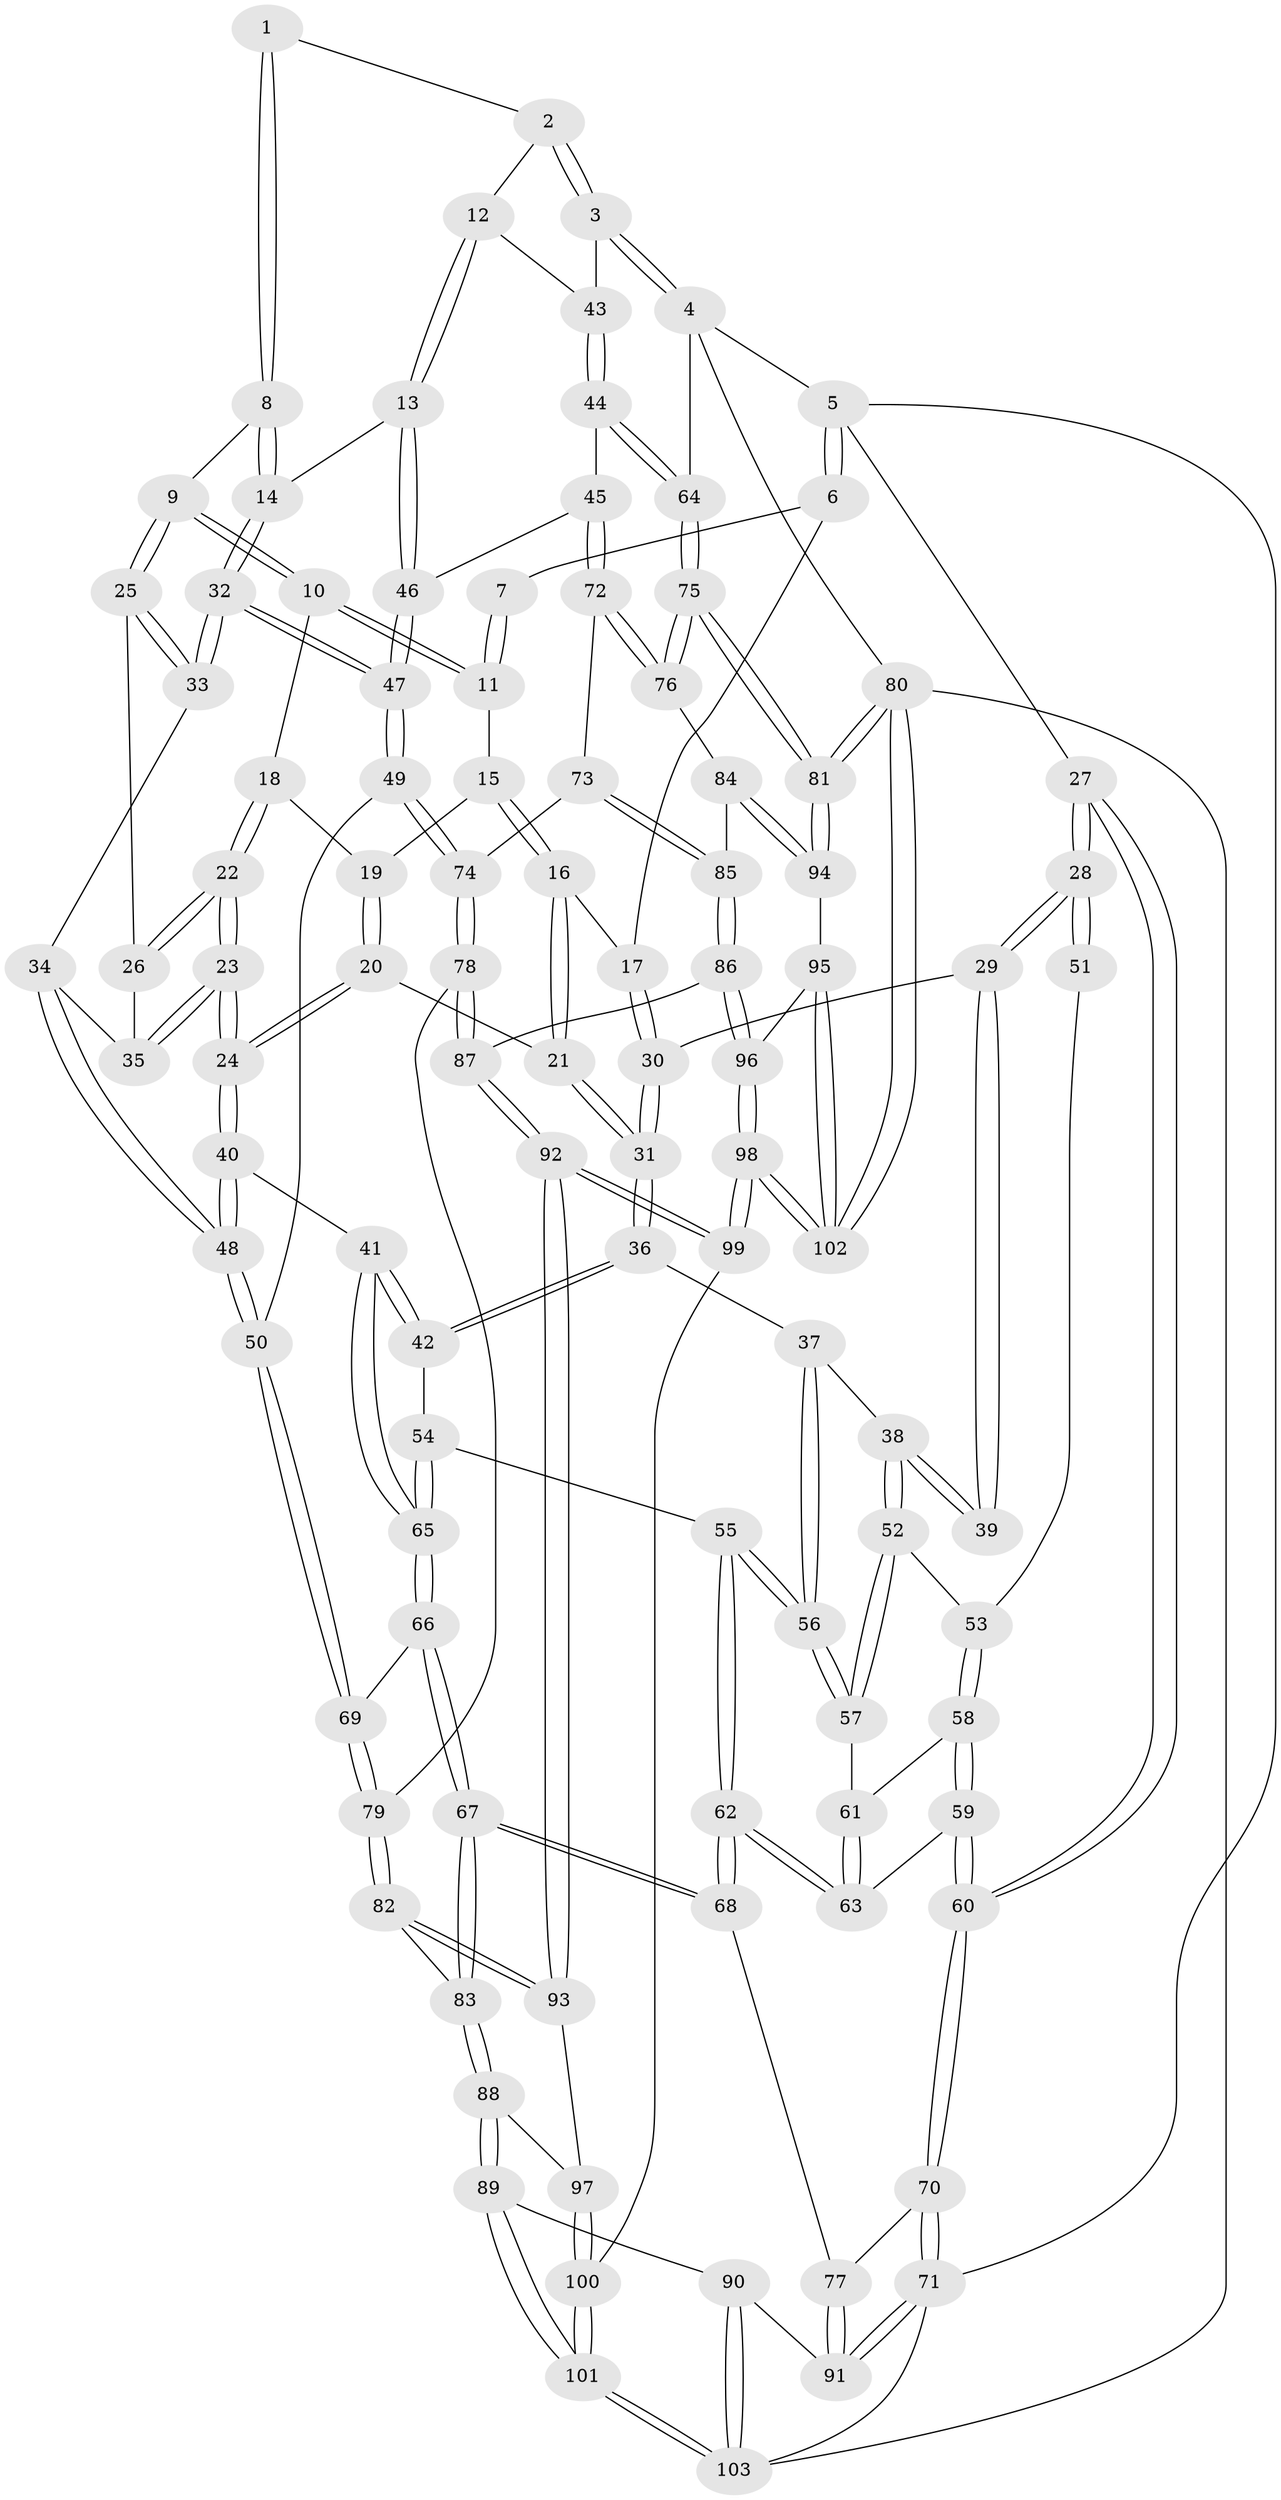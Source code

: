 // Generated by graph-tools (version 1.1) at 2025/51/03/09/25 03:51:02]
// undirected, 103 vertices, 254 edges
graph export_dot {
graph [start="1"]
  node [color=gray90,style=filled];
  1 [pos="+0.7112683979689841+0"];
  2 [pos="+0.8384702986155966+0"];
  3 [pos="+1+0"];
  4 [pos="+1+0"];
  5 [pos="+0+0"];
  6 [pos="+0.2517322449698539+0"];
  7 [pos="+0.3624396706992266+0"];
  8 [pos="+0.6253065567983354+0.0678927451965945"];
  9 [pos="+0.549721513216175+0.11011835556766009"];
  10 [pos="+0.4772384059025412+0.051108808483402435"];
  11 [pos="+0.4636339876796314+0.03612074480582783"];
  12 [pos="+0.7868936311490957+0.14334129671601586"];
  13 [pos="+0.7634941795664193+0.15377930232932804"];
  14 [pos="+0.7438740626093094+0.15233326081279727"];
  15 [pos="+0.4035347655252585+0.07901020433855302"];
  16 [pos="+0.32805897390867145+0.1063672315169105"];
  17 [pos="+0.24868315336314897+0"];
  18 [pos="+0.42575235010404816+0.12008917703426034"];
  19 [pos="+0.4146576408660925+0.11910143470913137"];
  20 [pos="+0.34494073825762167+0.17061062260419993"];
  21 [pos="+0.3412009149527647+0.1691284513943915"];
  22 [pos="+0.4627349666491728+0.19557533822228715"];
  23 [pos="+0.4387735560014632+0.22221923168463376"];
  24 [pos="+0.43674849482354333+0.22417383089835582"];
  25 [pos="+0.54560617589466+0.1246738973566583"];
  26 [pos="+0.5369302727190204+0.13501501112351233"];
  27 [pos="+0+0.02490201635218335"];
  28 [pos="+0+0.0580482387471489"];
  29 [pos="+0.13561145440269853+0.15069300283265671"];
  30 [pos="+0.15965113661961652+0.14123606390274937"];
  31 [pos="+0.26949652264664625+0.22437022991340055"];
  32 [pos="+0.6468988778518424+0.24765076553474571"];
  33 [pos="+0.6283774677761271+0.2387443470099034"];
  34 [pos="+0.5590407173022084+0.2623452113162463"];
  35 [pos="+0.5505744043827079+0.2434551960709524"];
  36 [pos="+0.2650850373127692+0.2723265999245826"];
  37 [pos="+0.23841904791405677+0.28685239603406393"];
  38 [pos="+0.13151808045174018+0.2885654301242241"];
  39 [pos="+0.12622196339227407+0.27129540140410335"];
  40 [pos="+0.4419348342621155+0.347083829936999"];
  41 [pos="+0.4002076748793216+0.3596252211763969"];
  42 [pos="+0.28092758290601677+0.28724825575200474"];
  43 [pos="+0.85055612353022+0.15471300870404284"];
  44 [pos="+0.9874307380608754+0.291468131200389"];
  45 [pos="+0.8320211979315505+0.38785895137888177"];
  46 [pos="+0.7802591777254749+0.3795434263022574"];
  47 [pos="+0.6782666793627611+0.405286983249384"];
  48 [pos="+0.4879359803077316+0.369685502345332"];
  49 [pos="+0.6735774982531589+0.4092450806374073"];
  50 [pos="+0.5361210712813811+0.4125084530473428"];
  51 [pos="+0+0.23301949914201486"];
  52 [pos="+0.12787909236239+0.296900506098876"];
  53 [pos="+0.05217850516789803+0.3245511465366969"];
  54 [pos="+0.2556932059580291+0.4117374606617976"];
  55 [pos="+0.21461827888136667+0.4123913440217725"];
  56 [pos="+0.20315270594728463+0.40148398164992477"];
  57 [pos="+0.14500575501587848+0.3866015390332764"];
  58 [pos="+0.002539999952003971+0.4185008954717205"];
  59 [pos="+0+0.4236858720102956"];
  60 [pos="+0+0.5075805813206121"];
  61 [pos="+0.14427685060285111+0.3871681440065346"];
  62 [pos="+0.18316009183868406+0.5932561064594052"];
  63 [pos="+0.12404171866228973+0.482533473125842"];
  64 [pos="+1+0.28805930164959587"];
  65 [pos="+0.33606383378210525+0.433409682455856"];
  66 [pos="+0.3281418240260716+0.5714680177127873"];
  67 [pos="+0.2593318859172706+0.6449539193102924"];
  68 [pos="+0.18324785774962482+0.5938222598639982"];
  69 [pos="+0.48892462144861726+0.5499853656653959"];
  70 [pos="+0+0.5875713493663296"];
  71 [pos="+0+0.7706308987504702"];
  72 [pos="+0.8853278733686533+0.5365085331398756"];
  73 [pos="+0.7577726838904572+0.6207741770547848"];
  74 [pos="+0.6963124394768193+0.6065104352177191"];
  75 [pos="+1+0.6301032208827664"];
  76 [pos="+1+0.628272618962594"];
  77 [pos="+0.17039871261784517+0.5947033906911989"];
  78 [pos="+0.6088134951741757+0.6727147951917416"];
  79 [pos="+0.5641948973644175+0.6657696140727895"];
  80 [pos="+1+1"];
  81 [pos="+1+0.756947637817713"];
  82 [pos="+0.48004420696115463+0.7282140934618476"];
  83 [pos="+0.2705906373764301+0.703223264595275"];
  84 [pos="+0.8540150917568797+0.7448014082489461"];
  85 [pos="+0.8376680631419448+0.7413518280437236"];
  86 [pos="+0.734313005596518+0.8157412266349656"];
  87 [pos="+0.6487221253364915+0.7754503665144344"];
  88 [pos="+0.2529176786419756+0.7615330355322582"];
  89 [pos="+0.15932012409235333+0.8377306038341156"];
  90 [pos="+0+0.8301364564174117"];
  91 [pos="+0+0.8289804681967868"];
  92 [pos="+0.4996881228432686+0.9917685752595432"];
  93 [pos="+0.4956406581354241+0.9840790619169194"];
  94 [pos="+0.8875901928858215+0.8326383777032385"];
  95 [pos="+0.8879408216211002+0.8912284109880837"];
  96 [pos="+0.7474153190222644+0.8890267572375163"];
  97 [pos="+0.2686343553369347+0.7793166755576426"];
  98 [pos="+0.6293782883272445+1"];
  99 [pos="+0.5208877548556943+1"];
  100 [pos="+0.3329166014296668+1"];
  101 [pos="+0.22820504098053873+1"];
  102 [pos="+1+1"];
  103 [pos="+0.1762836304652799+1"];
  1 -- 2;
  1 -- 8;
  1 -- 8;
  2 -- 3;
  2 -- 3;
  2 -- 12;
  3 -- 4;
  3 -- 4;
  3 -- 43;
  4 -- 5;
  4 -- 64;
  4 -- 80;
  5 -- 6;
  5 -- 6;
  5 -- 27;
  5 -- 71;
  6 -- 7;
  6 -- 17;
  7 -- 11;
  7 -- 11;
  8 -- 9;
  8 -- 14;
  8 -- 14;
  9 -- 10;
  9 -- 10;
  9 -- 25;
  9 -- 25;
  10 -- 11;
  10 -- 11;
  10 -- 18;
  11 -- 15;
  12 -- 13;
  12 -- 13;
  12 -- 43;
  13 -- 14;
  13 -- 46;
  13 -- 46;
  14 -- 32;
  14 -- 32;
  15 -- 16;
  15 -- 16;
  15 -- 19;
  16 -- 17;
  16 -- 21;
  16 -- 21;
  17 -- 30;
  17 -- 30;
  18 -- 19;
  18 -- 22;
  18 -- 22;
  19 -- 20;
  19 -- 20;
  20 -- 21;
  20 -- 24;
  20 -- 24;
  21 -- 31;
  21 -- 31;
  22 -- 23;
  22 -- 23;
  22 -- 26;
  22 -- 26;
  23 -- 24;
  23 -- 24;
  23 -- 35;
  23 -- 35;
  24 -- 40;
  24 -- 40;
  25 -- 26;
  25 -- 33;
  25 -- 33;
  26 -- 35;
  27 -- 28;
  27 -- 28;
  27 -- 60;
  27 -- 60;
  28 -- 29;
  28 -- 29;
  28 -- 51;
  28 -- 51;
  29 -- 30;
  29 -- 39;
  29 -- 39;
  30 -- 31;
  30 -- 31;
  31 -- 36;
  31 -- 36;
  32 -- 33;
  32 -- 33;
  32 -- 47;
  32 -- 47;
  33 -- 34;
  34 -- 35;
  34 -- 48;
  34 -- 48;
  36 -- 37;
  36 -- 42;
  36 -- 42;
  37 -- 38;
  37 -- 56;
  37 -- 56;
  38 -- 39;
  38 -- 39;
  38 -- 52;
  38 -- 52;
  40 -- 41;
  40 -- 48;
  40 -- 48;
  41 -- 42;
  41 -- 42;
  41 -- 65;
  41 -- 65;
  42 -- 54;
  43 -- 44;
  43 -- 44;
  44 -- 45;
  44 -- 64;
  44 -- 64;
  45 -- 46;
  45 -- 72;
  45 -- 72;
  46 -- 47;
  46 -- 47;
  47 -- 49;
  47 -- 49;
  48 -- 50;
  48 -- 50;
  49 -- 50;
  49 -- 74;
  49 -- 74;
  50 -- 69;
  50 -- 69;
  51 -- 53;
  52 -- 53;
  52 -- 57;
  52 -- 57;
  53 -- 58;
  53 -- 58;
  54 -- 55;
  54 -- 65;
  54 -- 65;
  55 -- 56;
  55 -- 56;
  55 -- 62;
  55 -- 62;
  56 -- 57;
  56 -- 57;
  57 -- 61;
  58 -- 59;
  58 -- 59;
  58 -- 61;
  59 -- 60;
  59 -- 60;
  59 -- 63;
  60 -- 70;
  60 -- 70;
  61 -- 63;
  61 -- 63;
  62 -- 63;
  62 -- 63;
  62 -- 68;
  62 -- 68;
  64 -- 75;
  64 -- 75;
  65 -- 66;
  65 -- 66;
  66 -- 67;
  66 -- 67;
  66 -- 69;
  67 -- 68;
  67 -- 68;
  67 -- 83;
  67 -- 83;
  68 -- 77;
  69 -- 79;
  69 -- 79;
  70 -- 71;
  70 -- 71;
  70 -- 77;
  71 -- 91;
  71 -- 91;
  71 -- 103;
  72 -- 73;
  72 -- 76;
  72 -- 76;
  73 -- 74;
  73 -- 85;
  73 -- 85;
  74 -- 78;
  74 -- 78;
  75 -- 76;
  75 -- 76;
  75 -- 81;
  75 -- 81;
  76 -- 84;
  77 -- 91;
  77 -- 91;
  78 -- 79;
  78 -- 87;
  78 -- 87;
  79 -- 82;
  79 -- 82;
  80 -- 81;
  80 -- 81;
  80 -- 102;
  80 -- 102;
  80 -- 103;
  81 -- 94;
  81 -- 94;
  82 -- 83;
  82 -- 93;
  82 -- 93;
  83 -- 88;
  83 -- 88;
  84 -- 85;
  84 -- 94;
  84 -- 94;
  85 -- 86;
  85 -- 86;
  86 -- 87;
  86 -- 96;
  86 -- 96;
  87 -- 92;
  87 -- 92;
  88 -- 89;
  88 -- 89;
  88 -- 97;
  89 -- 90;
  89 -- 101;
  89 -- 101;
  90 -- 91;
  90 -- 103;
  90 -- 103;
  92 -- 93;
  92 -- 93;
  92 -- 99;
  92 -- 99;
  93 -- 97;
  94 -- 95;
  95 -- 96;
  95 -- 102;
  95 -- 102;
  96 -- 98;
  96 -- 98;
  97 -- 100;
  97 -- 100;
  98 -- 99;
  98 -- 99;
  98 -- 102;
  98 -- 102;
  99 -- 100;
  100 -- 101;
  100 -- 101;
  101 -- 103;
  101 -- 103;
}
